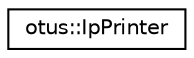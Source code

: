 digraph "Graphical Class Hierarchy"
{
  edge [fontname="Helvetica",fontsize="10",labelfontname="Helvetica",labelfontsize="10"];
  node [fontname="Helvetica",fontsize="10",shape=record];
  rankdir="LR";
  Node1 [label="otus::IpPrinter",height=0.2,width=0.4,color="black", fillcolor="white", style="filled",URL="$structotus_1_1IpPrinter.html",tooltip="Class for printing different types of IP adresses. "];
}
